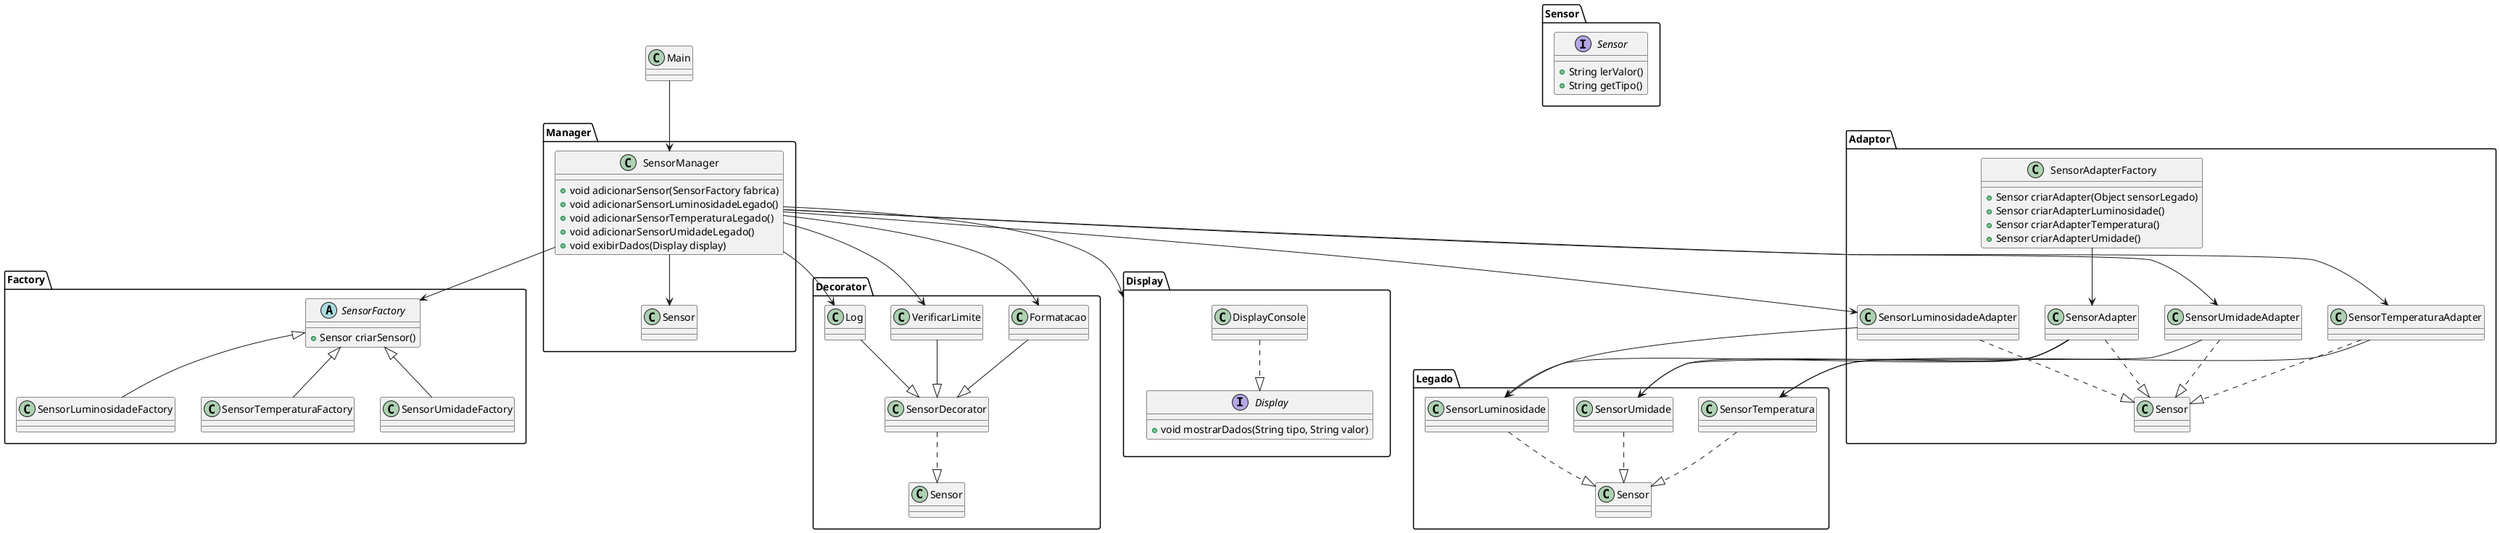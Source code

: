 @startuml SistemaSensoresLegado

package Sensor {
    interface Sensor {
        + String lerValor()
        + String getTipo()
    }
}

package Factory {
    abstract class SensorFactory {
        + Sensor criarSensor()
    }
    class SensorLuminosidadeFactory
    class SensorTemperaturaFactory
    class SensorUmidadeFactory
    SensorFactory <|-- SensorLuminosidadeFactory
    SensorFactory <|-- SensorTemperaturaFactory
    SensorFactory <|-- SensorUmidadeFactory
}

package Legado {
    class SensorLuminosidade
    class SensorTemperatura
    class SensorUmidade
    SensorLuminosidade ..|> Sensor
    SensorTemperatura ..|> Sensor
    SensorUmidade ..|> Sensor
}

package Adaptor {
    class SensorAdapterFactory {
        + Sensor criarAdapter(Object sensorLegado)
        + Sensor criarAdapterLuminosidade()
        + Sensor criarAdapterTemperatura()
        + Sensor criarAdapterUmidade()
    }
    class SensorAdapter
    class SensorLuminosidadeAdapter
    class SensorTemperaturaAdapter
    class SensorUmidadeAdapter

    SensorAdapterFactory --> SensorAdapter
    SensorAdapter ..|> Sensor
    SensorLuminosidadeAdapter ..|> Sensor
    SensorTemperaturaAdapter ..|> Sensor
    SensorUmidadeAdapter ..|> Sensor

    SensorAdapter --> SensorLuminosidade
    SensorAdapter --> SensorTemperatura
    SensorAdapter --> SensorUmidade

    SensorLuminosidadeAdapter --> SensorLuminosidade
    SensorTemperaturaAdapter --> SensorTemperatura
    SensorUmidadeAdapter --> SensorUmidade
}

package Decorator {
    class SensorDecorator
    class Log
    class Formatacao
    class VerificarLimite

    SensorDecorator ..|> Sensor
    Log --|> SensorDecorator
    Formatacao --|> SensorDecorator
    VerificarLimite --|> SensorDecorator
}

package Manager {
    class SensorManager {
        + void adicionarSensor(SensorFactory fabrica)
        + void adicionarSensorLuminosidadeLegado()
        + void adicionarSensorTemperaturaLegado()
        + void adicionarSensorUmidadeLegado()
        + void exibirDados(Display display)
    }
    SensorManager --> SensorFactory
    SensorManager --> Sensor
}

package Display {
    interface Display {
        + void mostrarDados(String tipo, String valor)
    }
    class DisplayConsole
    DisplayConsole ..|> Display
}

Main --> SensorManager
SensorManager --> Display
SensorManager --> Log
SensorManager --> Formatacao
SensorManager --> VerificarLimite
SensorManager --> SensorLuminosidadeAdapter
SensorManager --> SensorTemperaturaAdapter
SensorManager --> SensorUmidadeAdapter

@enduml